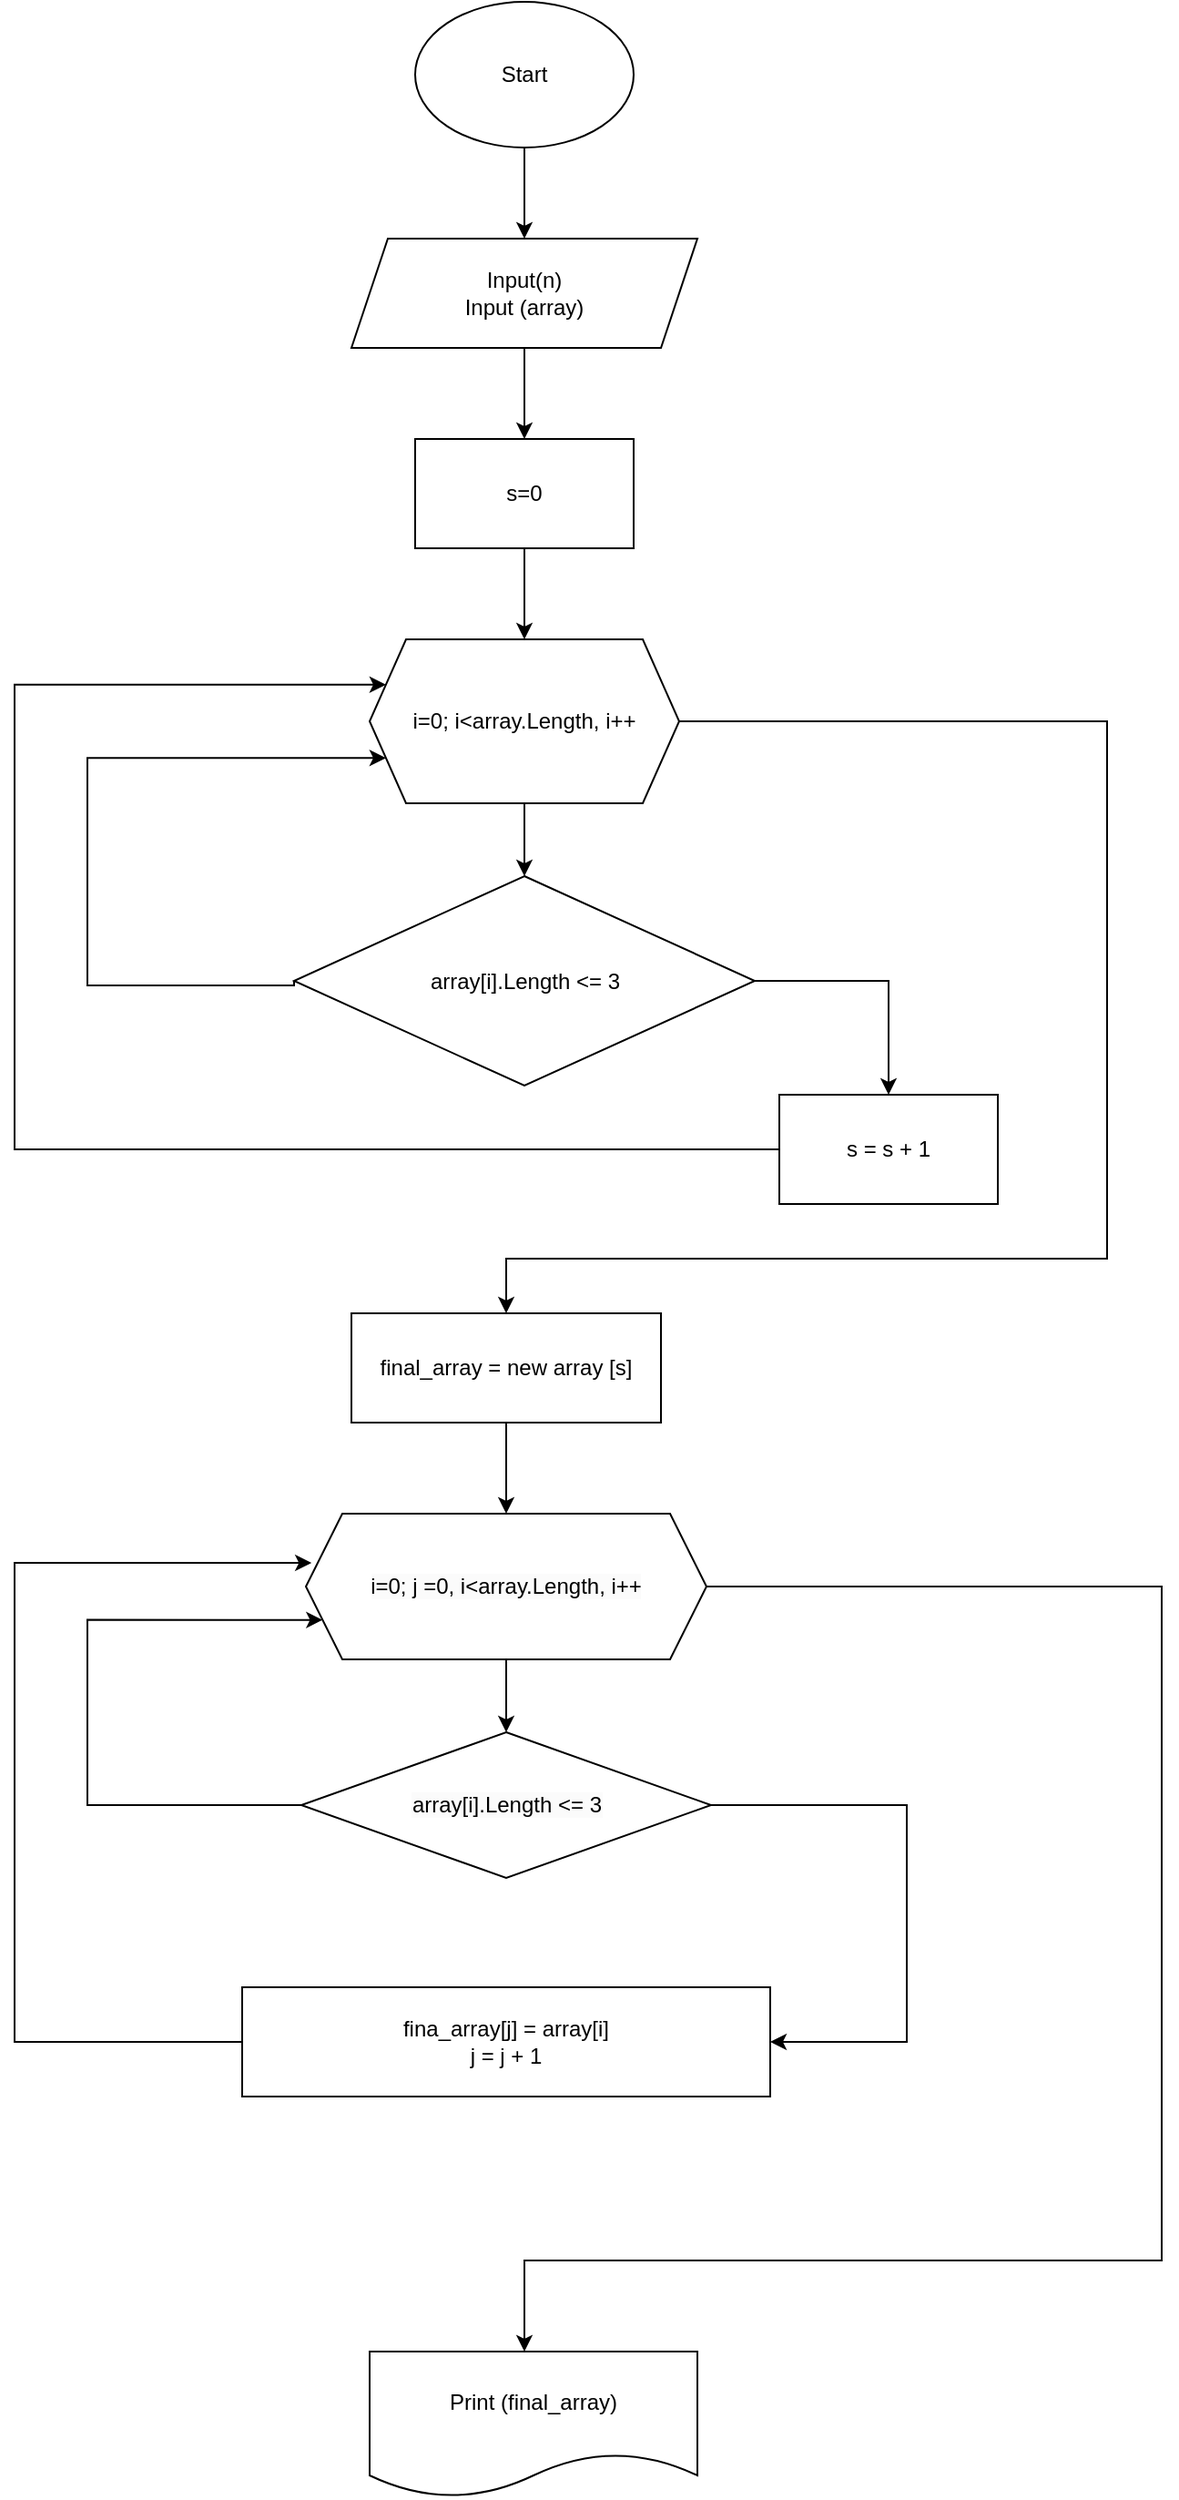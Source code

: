 <mxfile version="24.2.5" type="github">
  <diagram id="C5RBs43oDa-KdzZeNtuy" name="Page-1">
    <mxGraphModel dx="1380" dy="749" grid="1" gridSize="10" guides="1" tooltips="1" connect="1" arrows="1" fold="1" page="1" pageScale="1" pageWidth="827" pageHeight="1169" math="0" shadow="0">
      <root>
        <mxCell id="WIyWlLk6GJQsqaUBKTNV-0" />
        <mxCell id="WIyWlLk6GJQsqaUBKTNV-1" parent="WIyWlLk6GJQsqaUBKTNV-0" />
        <mxCell id="L28LVKQezSPmxj77LQ7G-15" style="edgeStyle=orthogonalEdgeStyle;rounded=0;orthogonalLoop=1;jettySize=auto;html=1;" edge="1" parent="WIyWlLk6GJQsqaUBKTNV-1" source="L28LVKQezSPmxj77LQ7G-0" target="L28LVKQezSPmxj77LQ7G-1">
          <mxGeometry relative="1" as="geometry" />
        </mxCell>
        <mxCell id="L28LVKQezSPmxj77LQ7G-0" value="Start" style="ellipse;whiteSpace=wrap;html=1;" vertex="1" parent="WIyWlLk6GJQsqaUBKTNV-1">
          <mxGeometry x="340" y="40" width="120" height="80" as="geometry" />
        </mxCell>
        <mxCell id="L28LVKQezSPmxj77LQ7G-16" style="edgeStyle=orthogonalEdgeStyle;rounded=0;orthogonalLoop=1;jettySize=auto;html=1;" edge="1" parent="WIyWlLk6GJQsqaUBKTNV-1" source="L28LVKQezSPmxj77LQ7G-1" target="L28LVKQezSPmxj77LQ7G-4">
          <mxGeometry relative="1" as="geometry" />
        </mxCell>
        <mxCell id="L28LVKQezSPmxj77LQ7G-1" value="Input(n)&lt;div&gt;Input (array)&lt;/div&gt;" style="shape=parallelogram;perimeter=parallelogramPerimeter;whiteSpace=wrap;html=1;fixedSize=1;" vertex="1" parent="WIyWlLk6GJQsqaUBKTNV-1">
          <mxGeometry x="305" y="170" width="190" height="60" as="geometry" />
        </mxCell>
        <mxCell id="L28LVKQezSPmxj77LQ7G-17" style="edgeStyle=orthogonalEdgeStyle;rounded=0;orthogonalLoop=1;jettySize=auto;html=1;" edge="1" parent="WIyWlLk6GJQsqaUBKTNV-1" source="L28LVKQezSPmxj77LQ7G-4" target="L28LVKQezSPmxj77LQ7G-5">
          <mxGeometry relative="1" as="geometry" />
        </mxCell>
        <mxCell id="L28LVKQezSPmxj77LQ7G-4" value="s=0" style="rounded=0;whiteSpace=wrap;html=1;" vertex="1" parent="WIyWlLk6GJQsqaUBKTNV-1">
          <mxGeometry x="340" y="280" width="120" height="60" as="geometry" />
        </mxCell>
        <mxCell id="L28LVKQezSPmxj77LQ7G-9" style="edgeStyle=orthogonalEdgeStyle;rounded=0;orthogonalLoop=1;jettySize=auto;html=1;entryX=0.5;entryY=0;entryDx=0;entryDy=0;" edge="1" parent="WIyWlLk6GJQsqaUBKTNV-1" source="L28LVKQezSPmxj77LQ7G-5" target="L28LVKQezSPmxj77LQ7G-7">
          <mxGeometry relative="1" as="geometry" />
        </mxCell>
        <mxCell id="L28LVKQezSPmxj77LQ7G-13" style="edgeStyle=orthogonalEdgeStyle;rounded=0;orthogonalLoop=1;jettySize=auto;html=1;" edge="1" parent="WIyWlLk6GJQsqaUBKTNV-1" source="L28LVKQezSPmxj77LQ7G-5" target="L28LVKQezSPmxj77LQ7G-14">
          <mxGeometry relative="1" as="geometry">
            <mxPoint x="520" y="880" as="targetPoint" />
            <Array as="points">
              <mxPoint x="720" y="435" />
              <mxPoint x="720" y="730" />
              <mxPoint x="390" y="730" />
            </Array>
          </mxGeometry>
        </mxCell>
        <mxCell id="L28LVKQezSPmxj77LQ7G-5" value="i=0; i&amp;lt;array.Length, i++" style="shape=hexagon;perimeter=hexagonPerimeter2;whiteSpace=wrap;html=1;fixedSize=1;" vertex="1" parent="WIyWlLk6GJQsqaUBKTNV-1">
          <mxGeometry x="315" y="390" width="170" height="90" as="geometry" />
        </mxCell>
        <mxCell id="L28LVKQezSPmxj77LQ7G-8" style="edgeStyle=orthogonalEdgeStyle;rounded=0;orthogonalLoop=1;jettySize=auto;html=1;entryX=0;entryY=0.75;entryDx=0;entryDy=0;exitX=0;exitY=0.5;exitDx=0;exitDy=0;" edge="1" parent="WIyWlLk6GJQsqaUBKTNV-1" source="L28LVKQezSPmxj77LQ7G-7" target="L28LVKQezSPmxj77LQ7G-5">
          <mxGeometry relative="1" as="geometry">
            <Array as="points">
              <mxPoint x="274" y="580" />
              <mxPoint x="160" y="580" />
              <mxPoint x="160" y="455" />
            </Array>
          </mxGeometry>
        </mxCell>
        <mxCell id="L28LVKQezSPmxj77LQ7G-11" value="" style="edgeStyle=orthogonalEdgeStyle;rounded=0;orthogonalLoop=1;jettySize=auto;html=1;exitX=1;exitY=0.5;exitDx=0;exitDy=0;" edge="1" parent="WIyWlLk6GJQsqaUBKTNV-1" source="L28LVKQezSPmxj77LQ7G-7" target="L28LVKQezSPmxj77LQ7G-10">
          <mxGeometry relative="1" as="geometry" />
        </mxCell>
        <mxCell id="L28LVKQezSPmxj77LQ7G-7" value="array[i].Length &amp;lt;= 3" style="rhombus;whiteSpace=wrap;html=1;" vertex="1" parent="WIyWlLk6GJQsqaUBKTNV-1">
          <mxGeometry x="273.5" y="520" width="253" height="115" as="geometry" />
        </mxCell>
        <mxCell id="L28LVKQezSPmxj77LQ7G-12" style="edgeStyle=orthogonalEdgeStyle;rounded=0;orthogonalLoop=1;jettySize=auto;html=1;exitX=0;exitY=0.5;exitDx=0;exitDy=0;entryX=0;entryY=0.25;entryDx=0;entryDy=0;" edge="1" parent="WIyWlLk6GJQsqaUBKTNV-1" source="L28LVKQezSPmxj77LQ7G-10" target="L28LVKQezSPmxj77LQ7G-5">
          <mxGeometry relative="1" as="geometry">
            <mxPoint x="100" y="450" as="targetPoint" />
            <mxPoint x="130" y="792.5" as="sourcePoint" />
            <Array as="points">
              <mxPoint x="120" y="670" />
              <mxPoint x="120" y="415" />
            </Array>
          </mxGeometry>
        </mxCell>
        <mxCell id="L28LVKQezSPmxj77LQ7G-10" value="s = s + 1" style="whiteSpace=wrap;html=1;" vertex="1" parent="WIyWlLk6GJQsqaUBKTNV-1">
          <mxGeometry x="540" y="640" width="120" height="60" as="geometry" />
        </mxCell>
        <mxCell id="L28LVKQezSPmxj77LQ7G-19" style="edgeStyle=orthogonalEdgeStyle;rounded=0;orthogonalLoop=1;jettySize=auto;html=1;entryX=0.5;entryY=0;entryDx=0;entryDy=0;" edge="1" parent="WIyWlLk6GJQsqaUBKTNV-1" source="L28LVKQezSPmxj77LQ7G-14" target="L28LVKQezSPmxj77LQ7G-18">
          <mxGeometry relative="1" as="geometry" />
        </mxCell>
        <mxCell id="L28LVKQezSPmxj77LQ7G-14" value="final_array = new array [s]" style="rounded=0;whiteSpace=wrap;html=1;" vertex="1" parent="WIyWlLk6GJQsqaUBKTNV-1">
          <mxGeometry x="305" y="760" width="170" height="60" as="geometry" />
        </mxCell>
        <mxCell id="L28LVKQezSPmxj77LQ7G-21" style="edgeStyle=orthogonalEdgeStyle;rounded=0;orthogonalLoop=1;jettySize=auto;html=1;entryX=0.5;entryY=0;entryDx=0;entryDy=0;" edge="1" parent="WIyWlLk6GJQsqaUBKTNV-1" source="L28LVKQezSPmxj77LQ7G-18" target="L28LVKQezSPmxj77LQ7G-20">
          <mxGeometry relative="1" as="geometry" />
        </mxCell>
        <mxCell id="L28LVKQezSPmxj77LQ7G-26" style="edgeStyle=orthogonalEdgeStyle;rounded=0;orthogonalLoop=1;jettySize=auto;html=1;" edge="1" parent="WIyWlLk6GJQsqaUBKTNV-1" source="L28LVKQezSPmxj77LQ7G-18" target="L28LVKQezSPmxj77LQ7G-27">
          <mxGeometry relative="1" as="geometry">
            <mxPoint x="740" y="1240" as="targetPoint" />
            <Array as="points">
              <mxPoint x="750" y="910" />
              <mxPoint x="750" y="1280" />
              <mxPoint x="400" y="1280" />
            </Array>
          </mxGeometry>
        </mxCell>
        <mxCell id="L28LVKQezSPmxj77LQ7G-18" value="&lt;br&gt;&lt;span style=&quot;color: rgb(0, 0, 0); font-family: Helvetica; font-size: 12px; font-style: normal; font-variant-ligatures: normal; font-variant-caps: normal; font-weight: 400; letter-spacing: normal; orphans: 2; text-align: center; text-indent: 0px; text-transform: none; widows: 2; word-spacing: 0px; -webkit-text-stroke-width: 0px; white-space: normal; background-color: rgb(251, 251, 251); text-decoration-thickness: initial; text-decoration-style: initial; text-decoration-color: initial; display: inline !important; float: none;&quot;&gt;i=0; j =0, i&amp;lt;array.Length, i++&lt;/span&gt;&lt;div&gt;&lt;br/&gt;&lt;/div&gt;" style="shape=hexagon;perimeter=hexagonPerimeter2;whiteSpace=wrap;html=1;fixedSize=1;" vertex="1" parent="WIyWlLk6GJQsqaUBKTNV-1">
          <mxGeometry x="280" y="870" width="220" height="80" as="geometry" />
        </mxCell>
        <mxCell id="L28LVKQezSPmxj77LQ7G-22" style="edgeStyle=orthogonalEdgeStyle;rounded=0;orthogonalLoop=1;jettySize=auto;html=1;entryX=0;entryY=0.75;entryDx=0;entryDy=0;" edge="1" parent="WIyWlLk6GJQsqaUBKTNV-1" source="L28LVKQezSPmxj77LQ7G-20" target="L28LVKQezSPmxj77LQ7G-18">
          <mxGeometry relative="1" as="geometry">
            <Array as="points">
              <mxPoint x="160" y="1030" />
              <mxPoint x="160" y="928" />
            </Array>
          </mxGeometry>
        </mxCell>
        <mxCell id="L28LVKQezSPmxj77LQ7G-23" style="edgeStyle=orthogonalEdgeStyle;rounded=0;orthogonalLoop=1;jettySize=auto;html=1;" edge="1" parent="WIyWlLk6GJQsqaUBKTNV-1" source="L28LVKQezSPmxj77LQ7G-20" target="L28LVKQezSPmxj77LQ7G-24">
          <mxGeometry relative="1" as="geometry">
            <mxPoint x="610" y="1150" as="targetPoint" />
            <Array as="points">
              <mxPoint x="610" y="1030" />
              <mxPoint x="610" y="1160" />
            </Array>
          </mxGeometry>
        </mxCell>
        <mxCell id="L28LVKQezSPmxj77LQ7G-20" value="&lt;span style=&quot;color: rgb(0, 0, 0); font-family: Helvetica; font-size: 12px; font-style: normal; font-variant-ligatures: normal; font-variant-caps: normal; font-weight: 400; letter-spacing: normal; orphans: 2; text-align: center; text-indent: 0px; text-transform: none; widows: 2; word-spacing: 0px; -webkit-text-stroke-width: 0px; white-space: normal; background-color: rgb(251, 251, 251); text-decoration-thickness: initial; text-decoration-style: initial; text-decoration-color: initial; display: inline !important; float: none;&quot;&gt;array[i].Length &amp;lt;= 3&lt;/span&gt;" style="rhombus;whiteSpace=wrap;html=1;" vertex="1" parent="WIyWlLk6GJQsqaUBKTNV-1">
          <mxGeometry x="277.5" y="990" width="225" height="80" as="geometry" />
        </mxCell>
        <mxCell id="L28LVKQezSPmxj77LQ7G-24" value="fina_array[j] = array[i]&lt;div&gt;j = j + 1&lt;/div&gt;" style="rounded=0;whiteSpace=wrap;html=1;" vertex="1" parent="WIyWlLk6GJQsqaUBKTNV-1">
          <mxGeometry x="245" y="1130" width="290" height="60" as="geometry" />
        </mxCell>
        <mxCell id="L28LVKQezSPmxj77LQ7G-25" style="edgeStyle=orthogonalEdgeStyle;rounded=0;orthogonalLoop=1;jettySize=auto;html=1;entryX=0.014;entryY=0.338;entryDx=0;entryDy=0;entryPerimeter=0;exitX=0;exitY=0.5;exitDx=0;exitDy=0;" edge="1" parent="WIyWlLk6GJQsqaUBKTNV-1" source="L28LVKQezSPmxj77LQ7G-24" target="L28LVKQezSPmxj77LQ7G-18">
          <mxGeometry relative="1" as="geometry">
            <Array as="points">
              <mxPoint x="120" y="1160" />
              <mxPoint x="120" y="897" />
            </Array>
          </mxGeometry>
        </mxCell>
        <mxCell id="L28LVKQezSPmxj77LQ7G-27" value="Print (final_array)" style="shape=document;whiteSpace=wrap;html=1;boundedLbl=1;" vertex="1" parent="WIyWlLk6GJQsqaUBKTNV-1">
          <mxGeometry x="315" y="1330" width="180" height="80" as="geometry" />
        </mxCell>
      </root>
    </mxGraphModel>
  </diagram>
</mxfile>
